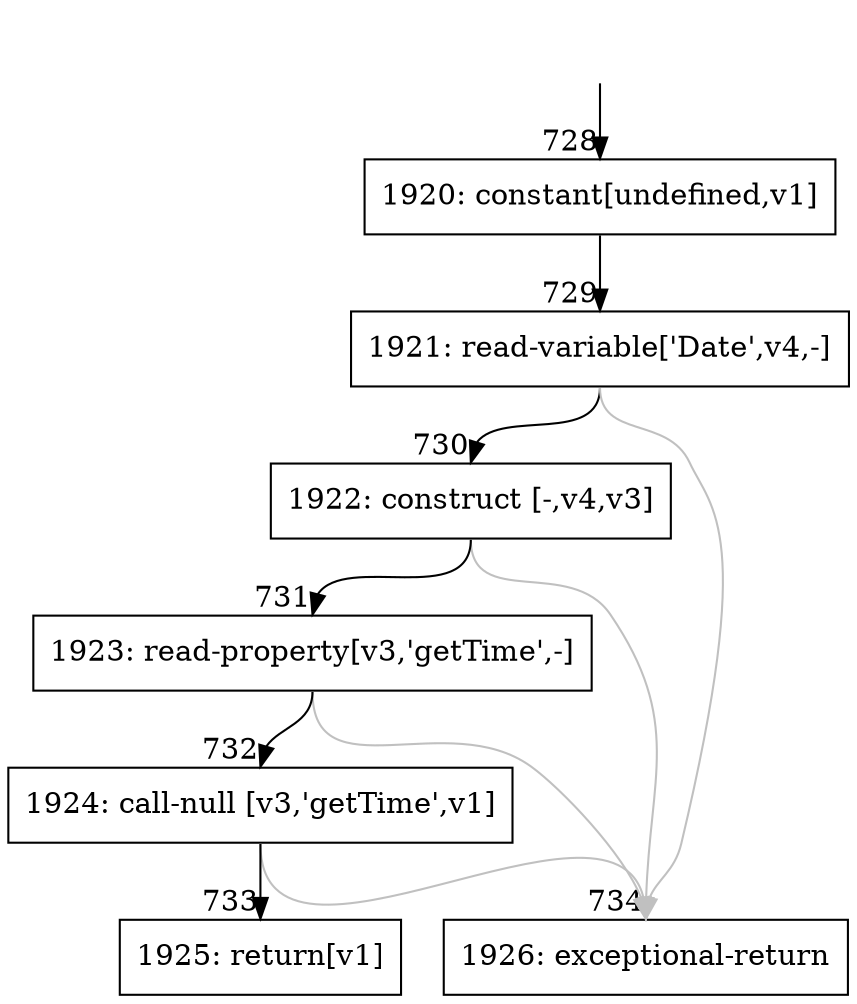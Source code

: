 digraph {
rankdir="TD"
BB_entry52[shape=none,label=""];
BB_entry52 -> BB728 [tailport=s, headport=n, headlabel="    728"]
BB728 [shape=record label="{1920: constant[undefined,v1]}" ] 
BB728 -> BB729 [tailport=s, headport=n, headlabel="      729"]
BB729 [shape=record label="{1921: read-variable['Date',v4,-]}" ] 
BB729 -> BB730 [tailport=s, headport=n, headlabel="      730"]
BB729 -> BB734 [tailport=s, headport=n, color=gray, headlabel="      734"]
BB730 [shape=record label="{1922: construct [-,v4,v3]}" ] 
BB730 -> BB731 [tailport=s, headport=n, headlabel="      731"]
BB730 -> BB734 [tailport=s, headport=n, color=gray]
BB731 [shape=record label="{1923: read-property[v3,'getTime',-]}" ] 
BB731 -> BB732 [tailport=s, headport=n, headlabel="      732"]
BB731 -> BB734 [tailport=s, headport=n, color=gray]
BB732 [shape=record label="{1924: call-null [v3,'getTime',v1]}" ] 
BB732 -> BB733 [tailport=s, headport=n, headlabel="      733"]
BB732 -> BB734 [tailport=s, headport=n, color=gray]
BB733 [shape=record label="{1925: return[v1]}" ] 
BB734 [shape=record label="{1926: exceptional-return}" ] 
//#$~ 881
}
